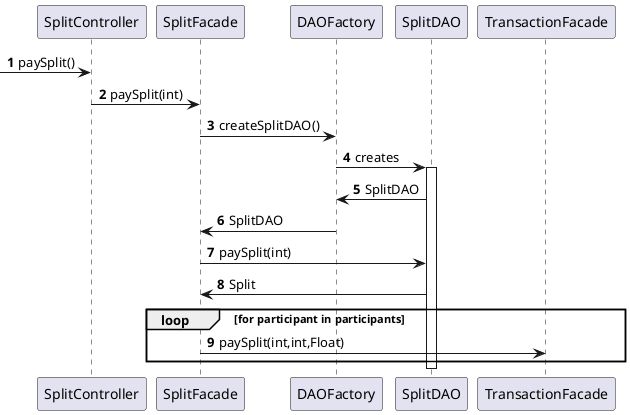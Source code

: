 @startuml

autonumber

[-> SplitController : paySplit()

SplitController -> SplitFacade: paySplit(int)

SplitFacade -> DAOFactory: createSplitDAO()
DAOFactory -> SplitDAO : creates

activate SplitDAO

SplitDAO -> DAOFactory : SplitDAO
DAOFactory -> SplitFacade : SplitDAO
SplitFacade -> SplitDAO : paySplit(int)
SplitDAO -> SplitFacade  : Split

loop for participant in participants

SplitFacade -> TransactionFacade : paySplit(int,int,Float)

end



deactivate SplitDAO


@enduml